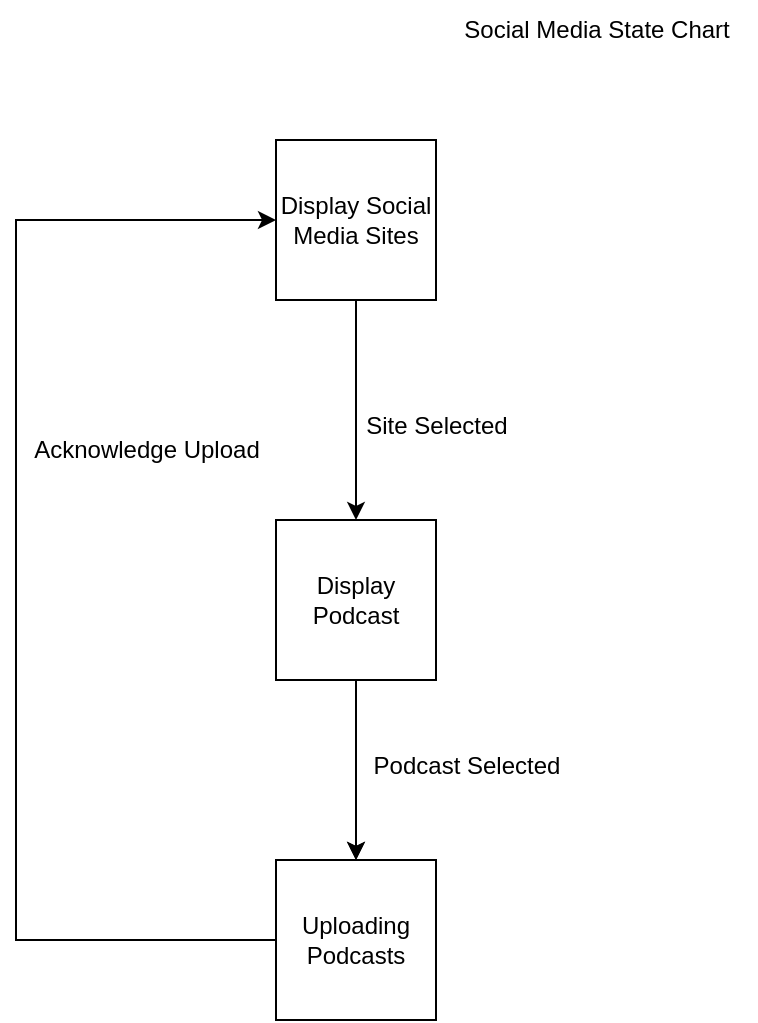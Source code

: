 <mxfile version="22.0.2" type="device">
  <diagram name="Page-1" id="snTX3Z2Yv8t6O4lFCCUW">
    <mxGraphModel dx="1036" dy="606" grid="1" gridSize="10" guides="1" tooltips="1" connect="1" arrows="1" fold="1" page="1" pageScale="1" pageWidth="850" pageHeight="1100" math="0" shadow="0">
      <root>
        <mxCell id="0" />
        <mxCell id="1" parent="0" />
        <mxCell id="LoA7sYSP_AqC4O0k0csA-12" style="edgeStyle=orthogonalEdgeStyle;rounded=0;orthogonalLoop=1;jettySize=auto;html=1;" edge="1" parent="1" source="LoA7sYSP_AqC4O0k0csA-11" target="LoA7sYSP_AqC4O0k0csA-13">
          <mxGeometry relative="1" as="geometry">
            <mxPoint x="220" y="760" as="targetPoint" />
          </mxGeometry>
        </mxCell>
        <mxCell id="LoA7sYSP_AqC4O0k0csA-11" value="Display Social Media Sites" style="whiteSpace=wrap;html=1;aspect=fixed;" vertex="1" parent="1">
          <mxGeometry x="180" y="570" width="80" height="80" as="geometry" />
        </mxCell>
        <mxCell id="LoA7sYSP_AqC4O0k0csA-15" style="edgeStyle=orthogonalEdgeStyle;rounded=0;orthogonalLoop=1;jettySize=auto;html=1;" edge="1" parent="1" source="LoA7sYSP_AqC4O0k0csA-13">
          <mxGeometry relative="1" as="geometry">
            <mxPoint x="220" y="930" as="targetPoint" />
          </mxGeometry>
        </mxCell>
        <mxCell id="LoA7sYSP_AqC4O0k0csA-19" value="" style="edgeStyle=orthogonalEdgeStyle;rounded=0;orthogonalLoop=1;jettySize=auto;html=1;" edge="1" parent="1" source="LoA7sYSP_AqC4O0k0csA-13" target="LoA7sYSP_AqC4O0k0csA-17">
          <mxGeometry relative="1" as="geometry" />
        </mxCell>
        <mxCell id="LoA7sYSP_AqC4O0k0csA-13" value="Display Podcast" style="whiteSpace=wrap;html=1;aspect=fixed;" vertex="1" parent="1">
          <mxGeometry x="180" y="760" width="80" height="80" as="geometry" />
        </mxCell>
        <mxCell id="LoA7sYSP_AqC4O0k0csA-14" value="Site Selected" style="text;html=1;align=center;verticalAlign=middle;resizable=0;points=[];autosize=1;strokeColor=none;fillColor=none;" vertex="1" parent="1">
          <mxGeometry x="215" y="698" width="90" height="30" as="geometry" />
        </mxCell>
        <mxCell id="LoA7sYSP_AqC4O0k0csA-16" value="Podcast Selected" style="text;html=1;align=center;verticalAlign=middle;resizable=0;points=[];autosize=1;strokeColor=none;fillColor=none;" vertex="1" parent="1">
          <mxGeometry x="215" y="868" width="120" height="30" as="geometry" />
        </mxCell>
        <mxCell id="LoA7sYSP_AqC4O0k0csA-18" style="edgeStyle=orthogonalEdgeStyle;rounded=0;orthogonalLoop=1;jettySize=auto;html=1;entryX=0;entryY=0.5;entryDx=0;entryDy=0;" edge="1" parent="1" source="LoA7sYSP_AqC4O0k0csA-17" target="LoA7sYSP_AqC4O0k0csA-11">
          <mxGeometry relative="1" as="geometry">
            <mxPoint x="40" y="600" as="targetPoint" />
            <Array as="points">
              <mxPoint x="50" y="970" />
              <mxPoint x="50" y="610" />
            </Array>
          </mxGeometry>
        </mxCell>
        <mxCell id="LoA7sYSP_AqC4O0k0csA-17" value="Uploading Podcasts" style="whiteSpace=wrap;html=1;aspect=fixed;" vertex="1" parent="1">
          <mxGeometry x="180" y="930" width="80" height="80" as="geometry" />
        </mxCell>
        <mxCell id="LoA7sYSP_AqC4O0k0csA-20" value="Acknowledge Upload" style="text;html=1;align=center;verticalAlign=middle;resizable=0;points=[];autosize=1;strokeColor=none;fillColor=none;" vertex="1" parent="1">
          <mxGeometry x="45" y="710" width="140" height="30" as="geometry" />
        </mxCell>
        <mxCell id="LoA7sYSP_AqC4O0k0csA-21" value="Social Media State Chart" style="text;html=1;align=center;verticalAlign=middle;resizable=0;points=[];autosize=1;strokeColor=none;fillColor=none;" vertex="1" parent="1">
          <mxGeometry x="260" y="500" width="160" height="30" as="geometry" />
        </mxCell>
      </root>
    </mxGraphModel>
  </diagram>
</mxfile>
